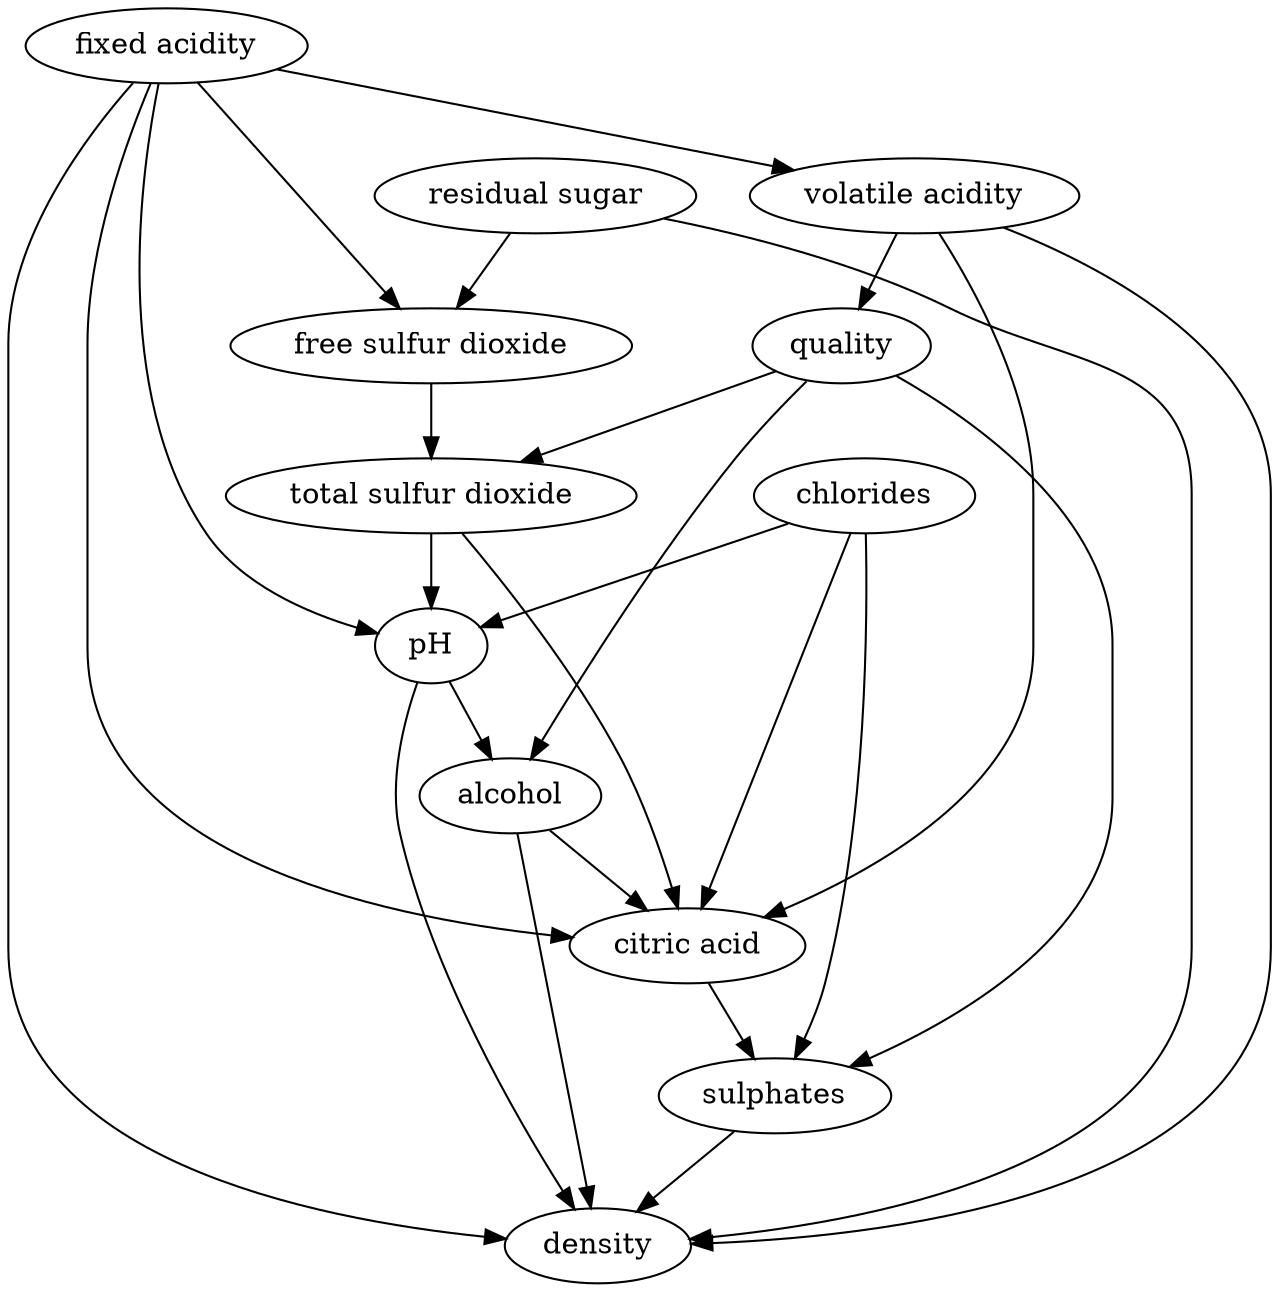 strict digraph {
	0 [label="fixed acidity"]
	1 [label="volatile acidity"]
	2 [label="citric acid"]
	3 [label="residual sugar"]
	4 [label="chlorides"]
	5 [label="free sulfur dioxide"]
	6 [label="total sulfur dioxide"]
	7 [label="density"]
	8 [label="pH"]
	9 [label="sulphates"]
	10 [label="alcohol"]
	11 [label="quality"]
	0 -> 1
	0 -> 2
	0 -> 5
	0 -> 7
	0 -> 8
	1 -> 2
	1 -> 7
	1 -> 11
	2 -> 9
	3 -> 5
	3 -> 7
	4 -> 2
	4 -> 8
	4 -> 9
	5 -> 6
	6 -> 2
	6 -> 8
	8 -> 7
	8 -> 10
	9 -> 7
	10 -> 2
	10 -> 7
	11 -> 6
	11 -> 9
	11 -> 10
}